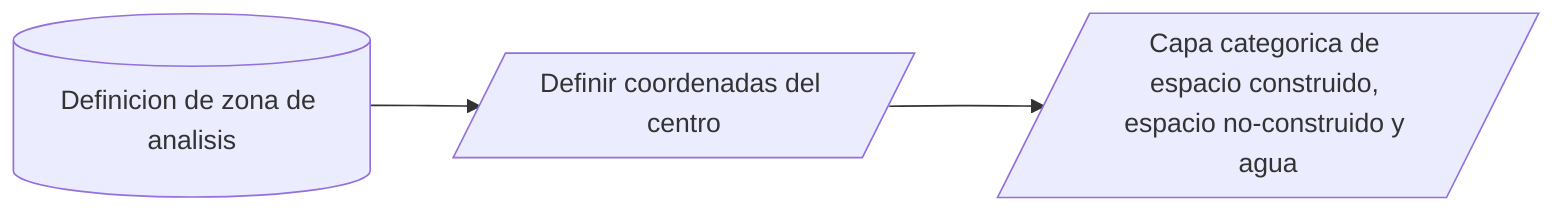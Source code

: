 flowchart LR
  A[(Definicion de zona de analisis)]-->B
  B[/Definir coordenadas del centro/]-->C
  C[/Capa categorica de espacio construido, espacio no-construido y agua/]